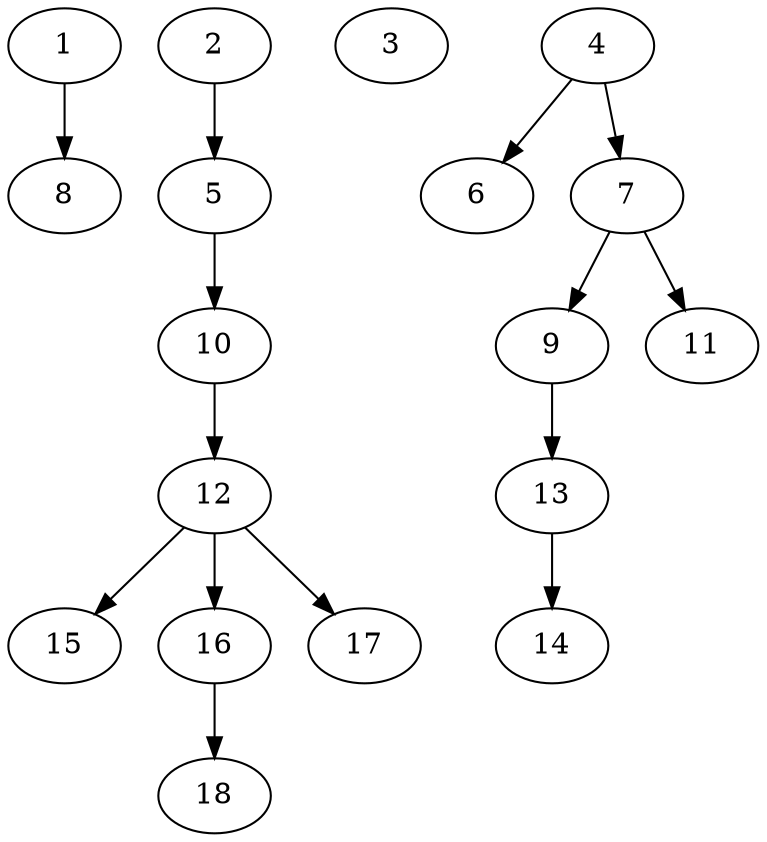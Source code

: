// DAG (tier=1-easy, mode=compute, n=18, ccr=0.290, fat=0.495, density=0.277, regular=0.633, jump=0.024, mindata=262144, maxdata=2097152)
// DAG automatically generated by daggen at Sun Aug 24 16:33:32 2025
// /home/ermia/Project/Environments/daggen/bin/daggen --dot --ccr 0.290 --fat 0.495 --regular 0.633 --density 0.277 --jump 0.024 --mindata 262144 --maxdata 2097152 -n 18 
digraph G {
  1 [size="145810643595821056", alpha="0.14", expect_size="72905321797910528"]
  1 -> 8 [size ="2216236679168"]
  2 [size="20417810993746728", alpha="0.11", expect_size="10208905496873364"]
  2 -> 5 [size ="13128179908608"]
  3 [size="27881276189716876", alpha="0.15", expect_size="13940638094858438"]
  4 [size="4299830779527036928", alpha="0.14", expect_size="2149915389763518464"]
  4 -> 6 [size ="21153921892352"]
  4 -> 7 [size ="21153921892352"]
  5 [size="527388772040441856", alpha="0.13", expect_size="263694386020220928"]
  5 -> 10 [size ="5222084640768"]
  6 [size="5294309584643655", alpha="0.10", expect_size="2647154792321827"]
  7 [size="4781564714324677", alpha="0.19", expect_size="2390782357162338"]
  7 -> 9 [size ="12424275034112"]
  7 -> 11 [size ="12424275034112"]
  8 [size="461700977983155", alpha="0.04", expect_size="230850488991577"]
  9 [size="16925147832589272", alpha="0.20", expect_size="8462573916294636"]
  9 -> 13 [size ="8864946716672"]
  10 [size="79575131353683", alpha="0.03", expect_size="39787565676841"]
  10 -> 12 [size ="4169347891200"]
  11 [size="246883019570866", alpha="0.05", expect_size="123441509785433"]
  12 [size="16281518436402422", alpha="0.16", expect_size="8140759218201211"]
  12 -> 15 [size ="11779493068800"]
  12 -> 16 [size ="11779493068800"]
  12 -> 17 [size ="11779493068800"]
  13 [size="21870427450232804", alpha="0.18", expect_size="10935213725116402"]
  13 -> 14 [size ="18250465280000"]
  14 [size="1353748120042115", alpha="0.09", expect_size="676874060021057"]
  15 [size="34159320321716468", alpha="0.15", expect_size="17079660160858234"]
  16 [size="1086755078554712", alpha="0.03", expect_size="543377539277356"]
  16 -> 18 [size ="19304611315712"]
  17 [size="748985269145600", alpha="0.16", expect_size="374492634572800"]
  18 [size="30765512166211584", alpha="0.10", expect_size="15382756083105792"]
}